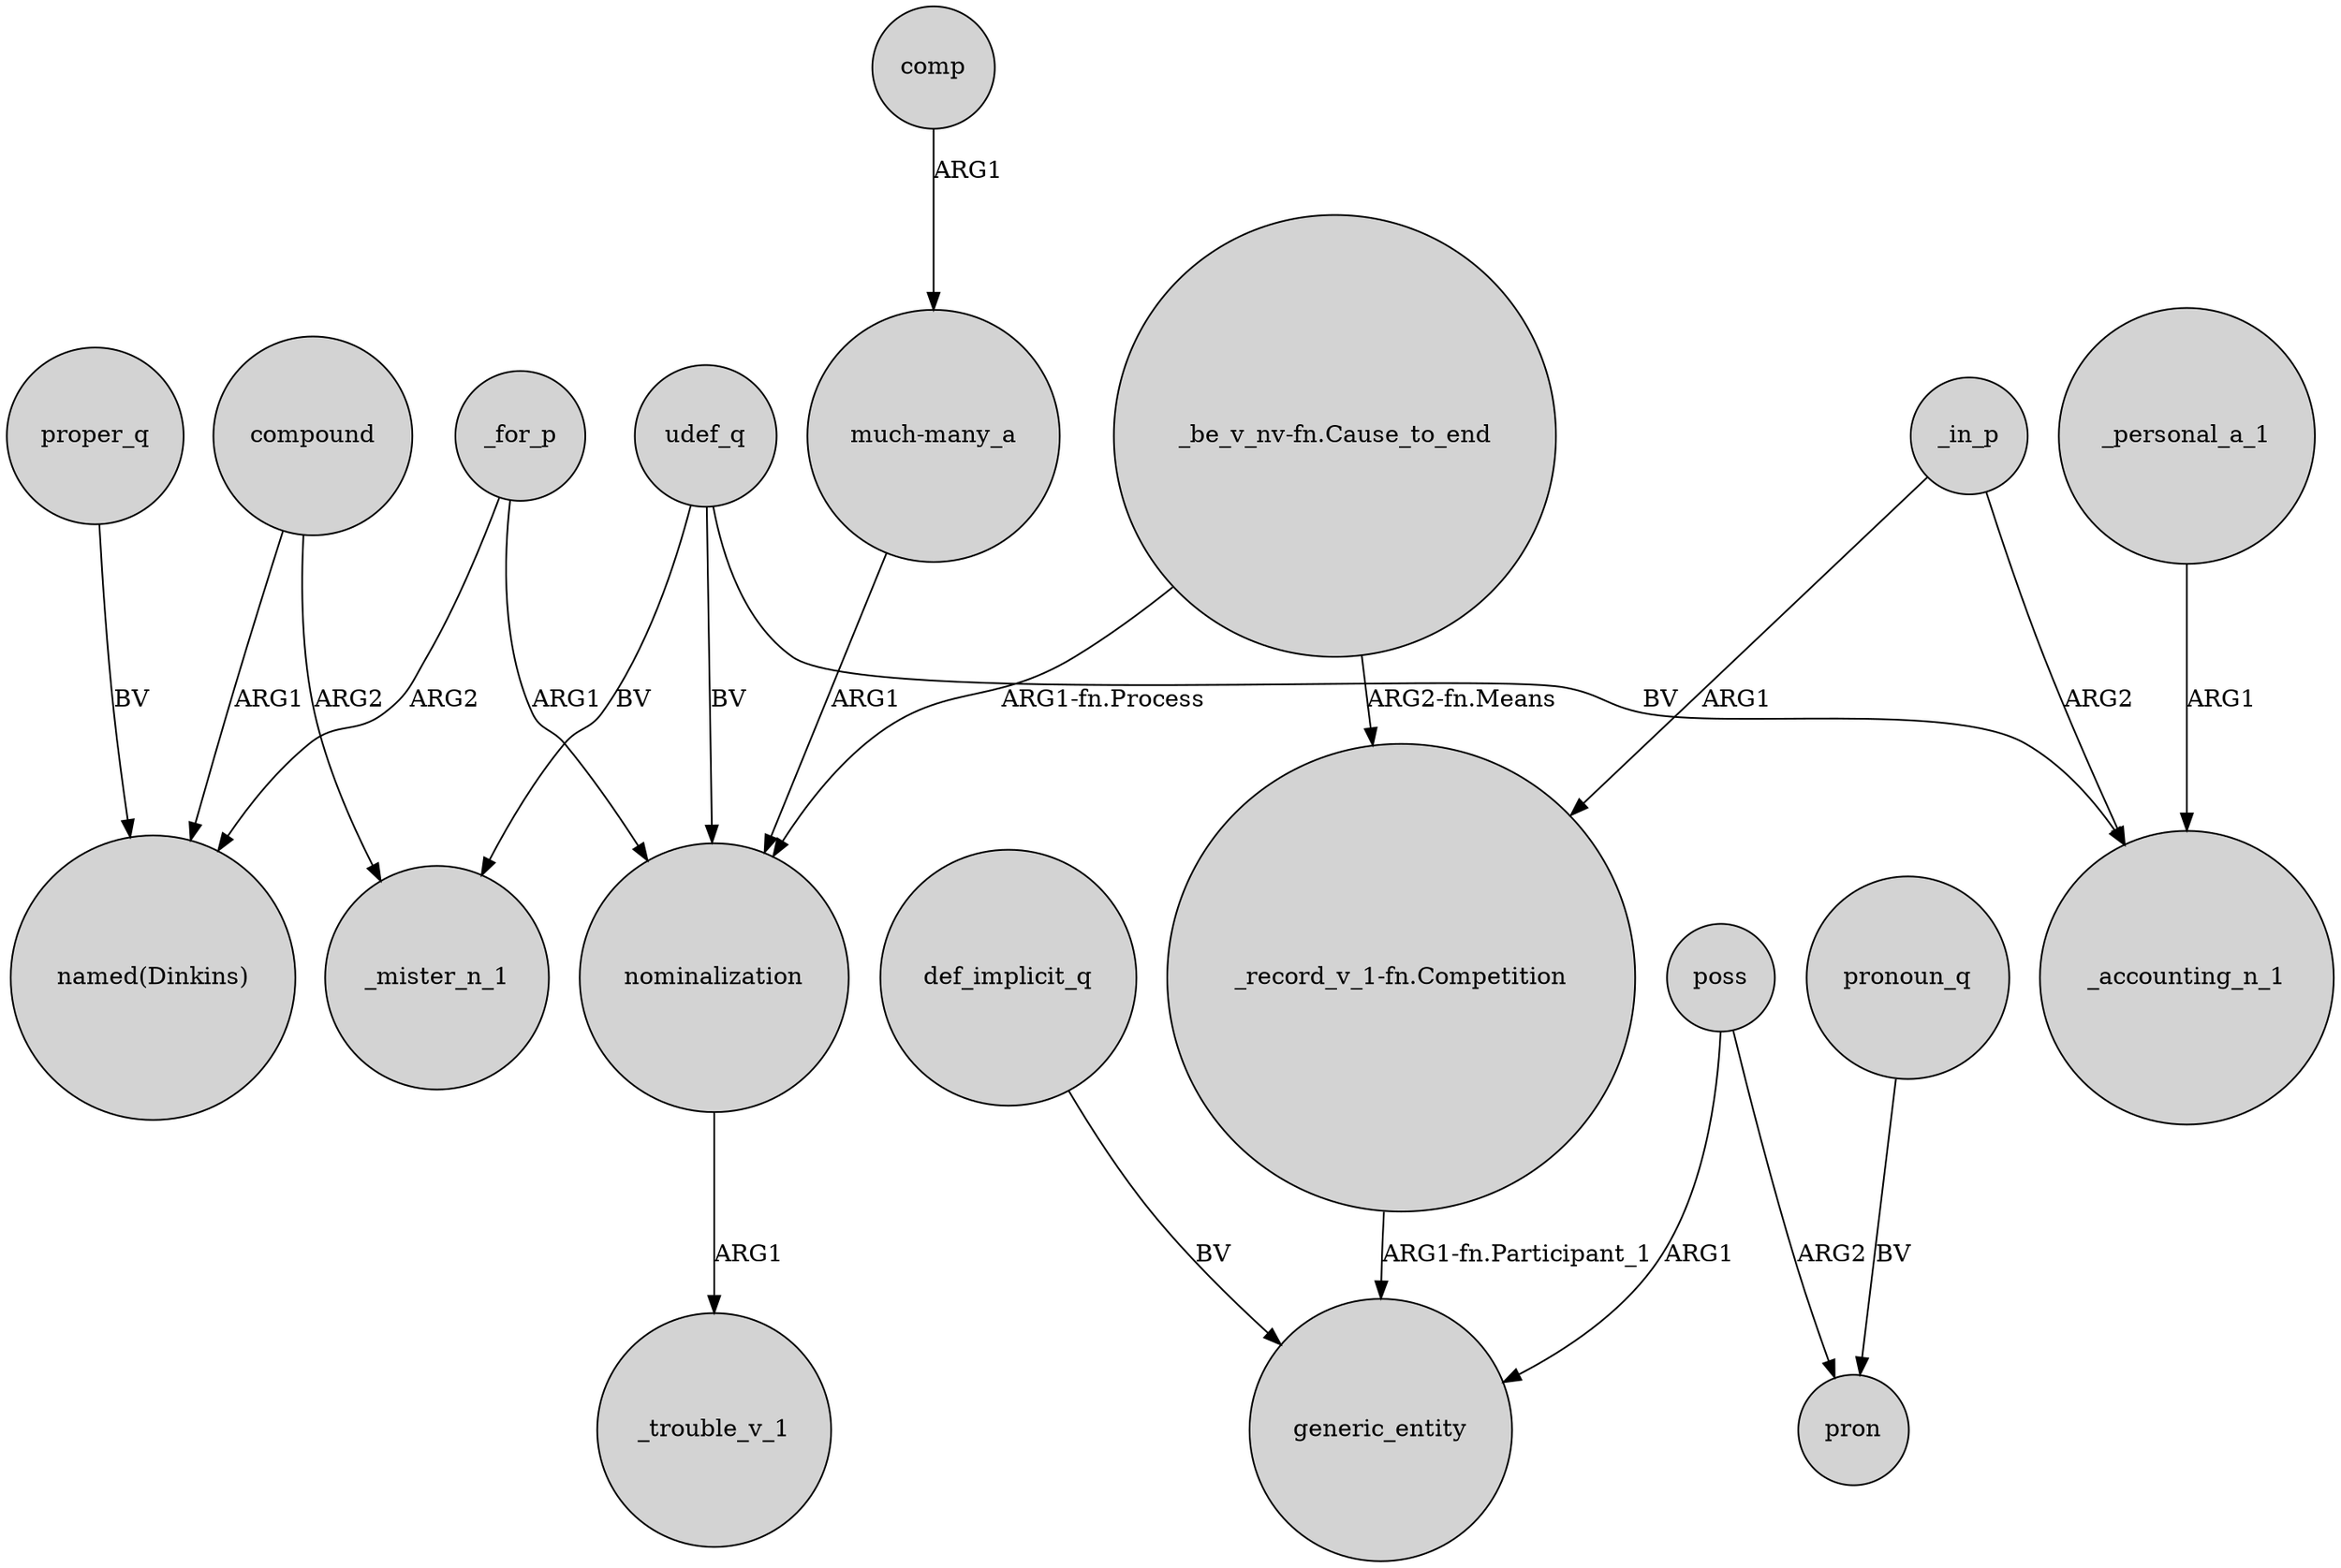 digraph {
	node [shape=circle style=filled]
	_for_p -> "named(Dinkins)" [label=ARG2]
	compound -> _mister_n_1 [label=ARG2]
	_in_p -> "_record_v_1-fn.Competition" [label=ARG1]
	proper_q -> "named(Dinkins)" [label=BV]
	udef_q -> nominalization [label=BV]
	udef_q -> _mister_n_1 [label=BV]
	"_be_v_nv-fn.Cause_to_end" -> "_record_v_1-fn.Competition" [label="ARG2-fn.Means"]
	poss -> generic_entity [label=ARG1]
	pronoun_q -> pron [label=BV]
	comp -> "much-many_a" [label=ARG1]
	poss -> pron [label=ARG2]
	"_record_v_1-fn.Competition" -> generic_entity [label="ARG1-fn.Participant_1"]
	compound -> "named(Dinkins)" [label=ARG1]
	_in_p -> _accounting_n_1 [label=ARG2]
	def_implicit_q -> generic_entity [label=BV]
	"_be_v_nv-fn.Cause_to_end" -> nominalization [label="ARG1-fn.Process"]
	_for_p -> nominalization [label=ARG1]
	nominalization -> _trouble_v_1 [label=ARG1]
	_personal_a_1 -> _accounting_n_1 [label=ARG1]
	udef_q -> _accounting_n_1 [label=BV]
	"much-many_a" -> nominalization [label=ARG1]
}
